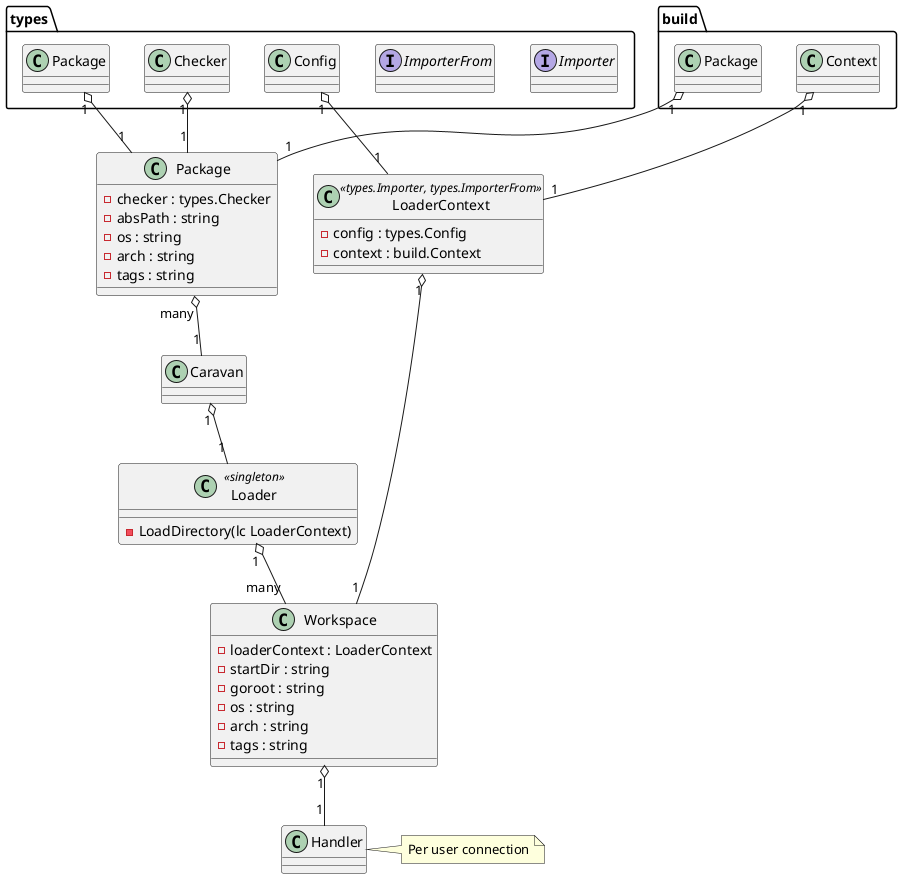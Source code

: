 @startuml langd

interface types.Importer
interface types.ImporterFrom

class Handler
note right: Per user connection

class Loader << singleton >> {
	- LoadDirectory(lc LoaderContext)
}

class LoaderContext << types.Importer, types.ImporterFrom >> {
	- config : types.Config
	- context : build.Context
}

class Package {
	- checker : types.Checker
	- absPath : string
	- os : string
	- arch : string
	- tags : string
}

class Workspace {
	- loaderContext : LoaderContext
	- startDir : string
	- goroot : string
	- os : string
	- arch : string
	- tags : string
}

Workspace "1" o-- "1" Handler
LoaderContext "1" o-- "1" Workspace
Loader "1" o-- "many" Workspace
types.Config "1" o-- "1" LoaderContext
types.Checker "1" o-- "1" Package
types.Package "1" o-- "1" Package
build.Package "1" o-- "1" Package
Package "many" o-- "1" Caravan
Caravan "1" o-- "1" Loader
build.Context "1" o-- "1" LoaderContext

@enduml
